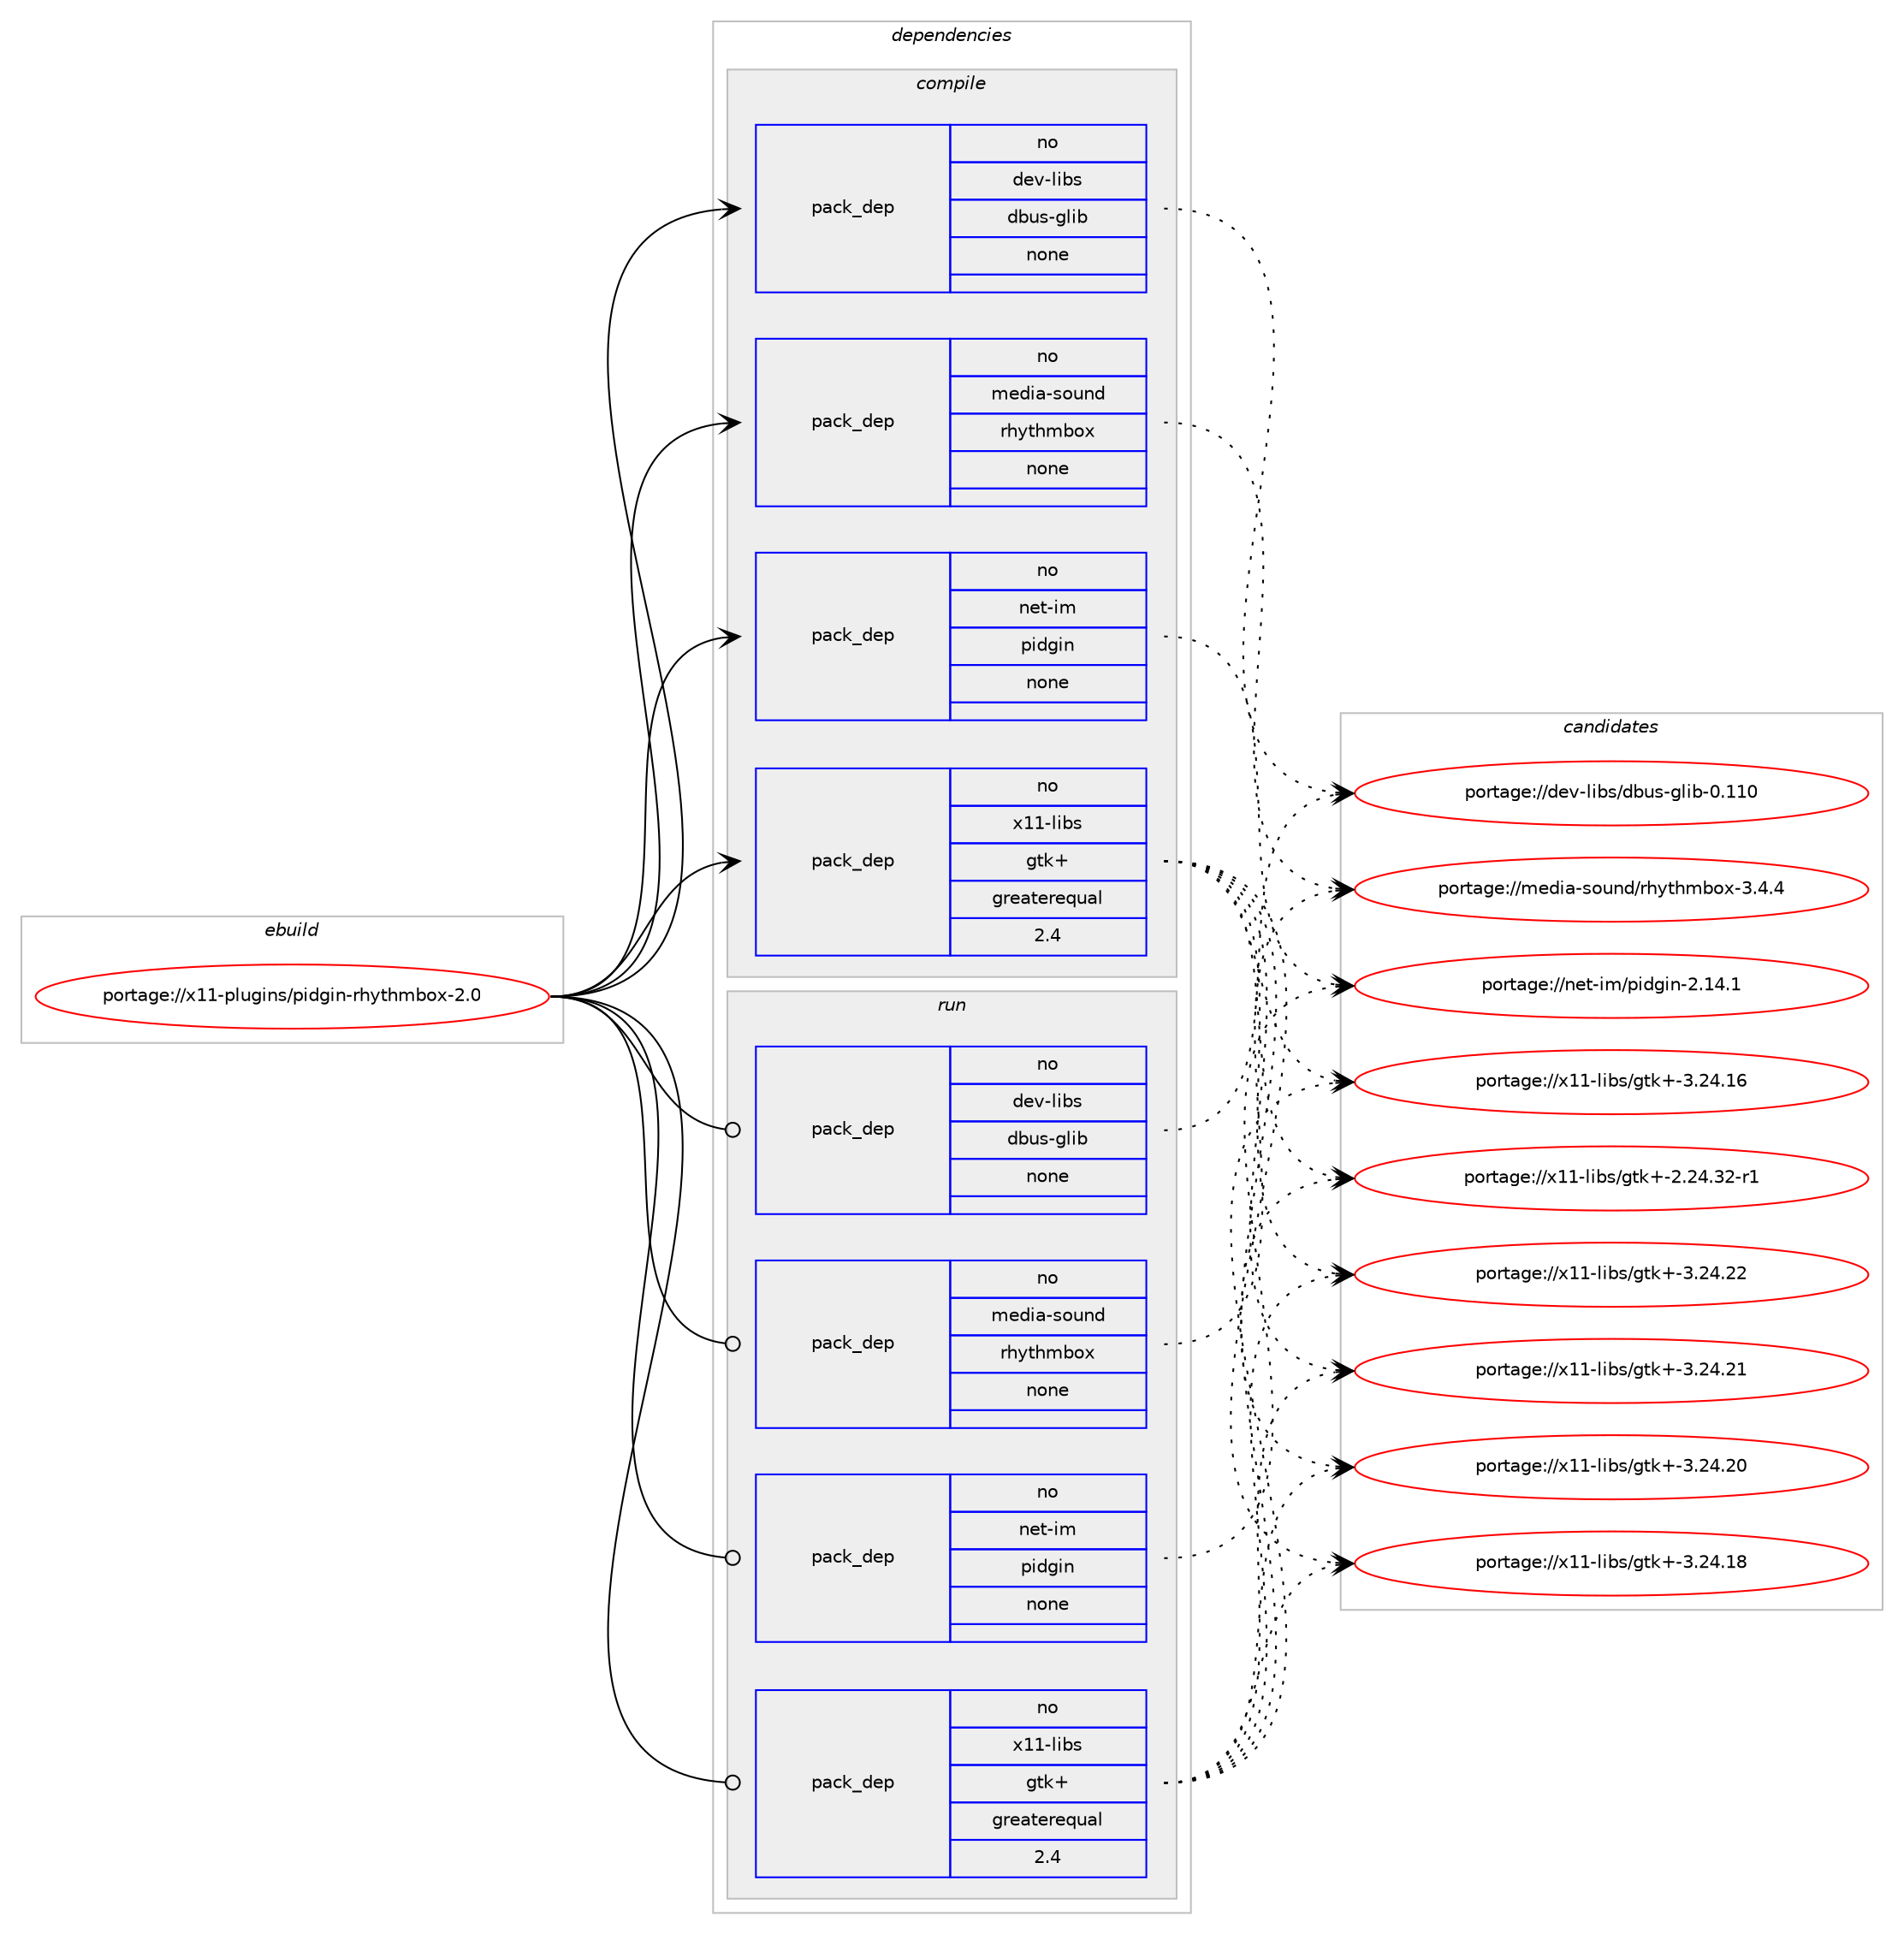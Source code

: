 digraph prolog {

# *************
# Graph options
# *************

newrank=true;
concentrate=true;
compound=true;
graph [rankdir=LR,fontname=Helvetica,fontsize=10,ranksep=1.5];#, ranksep=2.5, nodesep=0.2];
edge  [arrowhead=vee];
node  [fontname=Helvetica,fontsize=10];

# **********
# The ebuild
# **********

subgraph cluster_leftcol {
color=gray;
rank=same;
label=<<i>ebuild</i>>;
id [label="portage://x11-plugins/pidgin-rhythmbox-2.0", color=red, width=4, href="../x11-plugins/pidgin-rhythmbox-2.0.svg"];
}

# ****************
# The dependencies
# ****************

subgraph cluster_midcol {
color=gray;
label=<<i>dependencies</i>>;
subgraph cluster_compile {
fillcolor="#eeeeee";
style=filled;
label=<<i>compile</i>>;
subgraph pack637 {
dependency682 [label=<<TABLE BORDER="0" CELLBORDER="1" CELLSPACING="0" CELLPADDING="4" WIDTH="220"><TR><TD ROWSPAN="6" CELLPADDING="30">pack_dep</TD></TR><TR><TD WIDTH="110">no</TD></TR><TR><TD>dev-libs</TD></TR><TR><TD>dbus-glib</TD></TR><TR><TD>none</TD></TR><TR><TD></TD></TR></TABLE>>, shape=none, color=blue];
}
id:e -> dependency682:w [weight=20,style="solid",arrowhead="vee"];
subgraph pack638 {
dependency683 [label=<<TABLE BORDER="0" CELLBORDER="1" CELLSPACING="0" CELLPADDING="4" WIDTH="220"><TR><TD ROWSPAN="6" CELLPADDING="30">pack_dep</TD></TR><TR><TD WIDTH="110">no</TD></TR><TR><TD>media-sound</TD></TR><TR><TD>rhythmbox</TD></TR><TR><TD>none</TD></TR><TR><TD></TD></TR></TABLE>>, shape=none, color=blue];
}
id:e -> dependency683:w [weight=20,style="solid",arrowhead="vee"];
subgraph pack639 {
dependency684 [label=<<TABLE BORDER="0" CELLBORDER="1" CELLSPACING="0" CELLPADDING="4" WIDTH="220"><TR><TD ROWSPAN="6" CELLPADDING="30">pack_dep</TD></TR><TR><TD WIDTH="110">no</TD></TR><TR><TD>net-im</TD></TR><TR><TD>pidgin</TD></TR><TR><TD>none</TD></TR><TR><TD></TD></TR></TABLE>>, shape=none, color=blue];
}
id:e -> dependency684:w [weight=20,style="solid",arrowhead="vee"];
subgraph pack640 {
dependency685 [label=<<TABLE BORDER="0" CELLBORDER="1" CELLSPACING="0" CELLPADDING="4" WIDTH="220"><TR><TD ROWSPAN="6" CELLPADDING="30">pack_dep</TD></TR><TR><TD WIDTH="110">no</TD></TR><TR><TD>x11-libs</TD></TR><TR><TD>gtk+</TD></TR><TR><TD>greaterequal</TD></TR><TR><TD>2.4</TD></TR></TABLE>>, shape=none, color=blue];
}
id:e -> dependency685:w [weight=20,style="solid",arrowhead="vee"];
}
subgraph cluster_compileandrun {
fillcolor="#eeeeee";
style=filled;
label=<<i>compile and run</i>>;
}
subgraph cluster_run {
fillcolor="#eeeeee";
style=filled;
label=<<i>run</i>>;
subgraph pack641 {
dependency686 [label=<<TABLE BORDER="0" CELLBORDER="1" CELLSPACING="0" CELLPADDING="4" WIDTH="220"><TR><TD ROWSPAN="6" CELLPADDING="30">pack_dep</TD></TR><TR><TD WIDTH="110">no</TD></TR><TR><TD>dev-libs</TD></TR><TR><TD>dbus-glib</TD></TR><TR><TD>none</TD></TR><TR><TD></TD></TR></TABLE>>, shape=none, color=blue];
}
id:e -> dependency686:w [weight=20,style="solid",arrowhead="odot"];
subgraph pack642 {
dependency687 [label=<<TABLE BORDER="0" CELLBORDER="1" CELLSPACING="0" CELLPADDING="4" WIDTH="220"><TR><TD ROWSPAN="6" CELLPADDING="30">pack_dep</TD></TR><TR><TD WIDTH="110">no</TD></TR><TR><TD>media-sound</TD></TR><TR><TD>rhythmbox</TD></TR><TR><TD>none</TD></TR><TR><TD></TD></TR></TABLE>>, shape=none, color=blue];
}
id:e -> dependency687:w [weight=20,style="solid",arrowhead="odot"];
subgraph pack643 {
dependency688 [label=<<TABLE BORDER="0" CELLBORDER="1" CELLSPACING="0" CELLPADDING="4" WIDTH="220"><TR><TD ROWSPAN="6" CELLPADDING="30">pack_dep</TD></TR><TR><TD WIDTH="110">no</TD></TR><TR><TD>net-im</TD></TR><TR><TD>pidgin</TD></TR><TR><TD>none</TD></TR><TR><TD></TD></TR></TABLE>>, shape=none, color=blue];
}
id:e -> dependency688:w [weight=20,style="solid",arrowhead="odot"];
subgraph pack644 {
dependency689 [label=<<TABLE BORDER="0" CELLBORDER="1" CELLSPACING="0" CELLPADDING="4" WIDTH="220"><TR><TD ROWSPAN="6" CELLPADDING="30">pack_dep</TD></TR><TR><TD WIDTH="110">no</TD></TR><TR><TD>x11-libs</TD></TR><TR><TD>gtk+</TD></TR><TR><TD>greaterequal</TD></TR><TR><TD>2.4</TD></TR></TABLE>>, shape=none, color=blue];
}
id:e -> dependency689:w [weight=20,style="solid",arrowhead="odot"];
}
}

# **************
# The candidates
# **************

subgraph cluster_choices {
rank=same;
color=gray;
label=<<i>candidates</i>>;

subgraph choice637 {
color=black;
nodesep=1;
choice100101118451081059811547100981171154510310810598454846494948 [label="portage://dev-libs/dbus-glib-0.110", color=red, width=4,href="../dev-libs/dbus-glib-0.110.svg"];
dependency682:e -> choice100101118451081059811547100981171154510310810598454846494948:w [style=dotted,weight="100"];
}
subgraph choice638 {
color=black;
nodesep=1;
choice10910110010597451151111171101004711410412111610410998111120455146524652 [label="portage://media-sound/rhythmbox-3.4.4", color=red, width=4,href="../media-sound/rhythmbox-3.4.4.svg"];
dependency683:e -> choice10910110010597451151111171101004711410412111610410998111120455146524652:w [style=dotted,weight="100"];
}
subgraph choice639 {
color=black;
nodesep=1;
choice110101116451051094711210510010310511045504649524649 [label="portage://net-im/pidgin-2.14.1", color=red, width=4,href="../net-im/pidgin-2.14.1.svg"];
dependency684:e -> choice110101116451051094711210510010310511045504649524649:w [style=dotted,weight="100"];
}
subgraph choice640 {
color=black;
nodesep=1;
choice1204949451081059811547103116107434551465052465050 [label="portage://x11-libs/gtk+-3.24.22", color=red, width=4,href="../x11-libs/gtk+-3.24.22.svg"];
choice1204949451081059811547103116107434551465052465049 [label="portage://x11-libs/gtk+-3.24.21", color=red, width=4,href="../x11-libs/gtk+-3.24.21.svg"];
choice1204949451081059811547103116107434551465052465048 [label="portage://x11-libs/gtk+-3.24.20", color=red, width=4,href="../x11-libs/gtk+-3.24.20.svg"];
choice1204949451081059811547103116107434551465052464956 [label="portage://x11-libs/gtk+-3.24.18", color=red, width=4,href="../x11-libs/gtk+-3.24.18.svg"];
choice1204949451081059811547103116107434551465052464954 [label="portage://x11-libs/gtk+-3.24.16", color=red, width=4,href="../x11-libs/gtk+-3.24.16.svg"];
choice12049494510810598115471031161074345504650524651504511449 [label="portage://x11-libs/gtk+-2.24.32-r1", color=red, width=4,href="../x11-libs/gtk+-2.24.32-r1.svg"];
dependency685:e -> choice1204949451081059811547103116107434551465052465050:w [style=dotted,weight="100"];
dependency685:e -> choice1204949451081059811547103116107434551465052465049:w [style=dotted,weight="100"];
dependency685:e -> choice1204949451081059811547103116107434551465052465048:w [style=dotted,weight="100"];
dependency685:e -> choice1204949451081059811547103116107434551465052464956:w [style=dotted,weight="100"];
dependency685:e -> choice1204949451081059811547103116107434551465052464954:w [style=dotted,weight="100"];
dependency685:e -> choice12049494510810598115471031161074345504650524651504511449:w [style=dotted,weight="100"];
}
subgraph choice641 {
color=black;
nodesep=1;
choice100101118451081059811547100981171154510310810598454846494948 [label="portage://dev-libs/dbus-glib-0.110", color=red, width=4,href="../dev-libs/dbus-glib-0.110.svg"];
dependency686:e -> choice100101118451081059811547100981171154510310810598454846494948:w [style=dotted,weight="100"];
}
subgraph choice642 {
color=black;
nodesep=1;
choice10910110010597451151111171101004711410412111610410998111120455146524652 [label="portage://media-sound/rhythmbox-3.4.4", color=red, width=4,href="../media-sound/rhythmbox-3.4.4.svg"];
dependency687:e -> choice10910110010597451151111171101004711410412111610410998111120455146524652:w [style=dotted,weight="100"];
}
subgraph choice643 {
color=black;
nodesep=1;
choice110101116451051094711210510010310511045504649524649 [label="portage://net-im/pidgin-2.14.1", color=red, width=4,href="../net-im/pidgin-2.14.1.svg"];
dependency688:e -> choice110101116451051094711210510010310511045504649524649:w [style=dotted,weight="100"];
}
subgraph choice644 {
color=black;
nodesep=1;
choice1204949451081059811547103116107434551465052465050 [label="portage://x11-libs/gtk+-3.24.22", color=red, width=4,href="../x11-libs/gtk+-3.24.22.svg"];
choice1204949451081059811547103116107434551465052465049 [label="portage://x11-libs/gtk+-3.24.21", color=red, width=4,href="../x11-libs/gtk+-3.24.21.svg"];
choice1204949451081059811547103116107434551465052465048 [label="portage://x11-libs/gtk+-3.24.20", color=red, width=4,href="../x11-libs/gtk+-3.24.20.svg"];
choice1204949451081059811547103116107434551465052464956 [label="portage://x11-libs/gtk+-3.24.18", color=red, width=4,href="../x11-libs/gtk+-3.24.18.svg"];
choice1204949451081059811547103116107434551465052464954 [label="portage://x11-libs/gtk+-3.24.16", color=red, width=4,href="../x11-libs/gtk+-3.24.16.svg"];
choice12049494510810598115471031161074345504650524651504511449 [label="portage://x11-libs/gtk+-2.24.32-r1", color=red, width=4,href="../x11-libs/gtk+-2.24.32-r1.svg"];
dependency689:e -> choice1204949451081059811547103116107434551465052465050:w [style=dotted,weight="100"];
dependency689:e -> choice1204949451081059811547103116107434551465052465049:w [style=dotted,weight="100"];
dependency689:e -> choice1204949451081059811547103116107434551465052465048:w [style=dotted,weight="100"];
dependency689:e -> choice1204949451081059811547103116107434551465052464956:w [style=dotted,weight="100"];
dependency689:e -> choice1204949451081059811547103116107434551465052464954:w [style=dotted,weight="100"];
dependency689:e -> choice12049494510810598115471031161074345504650524651504511449:w [style=dotted,weight="100"];
}
}

}

